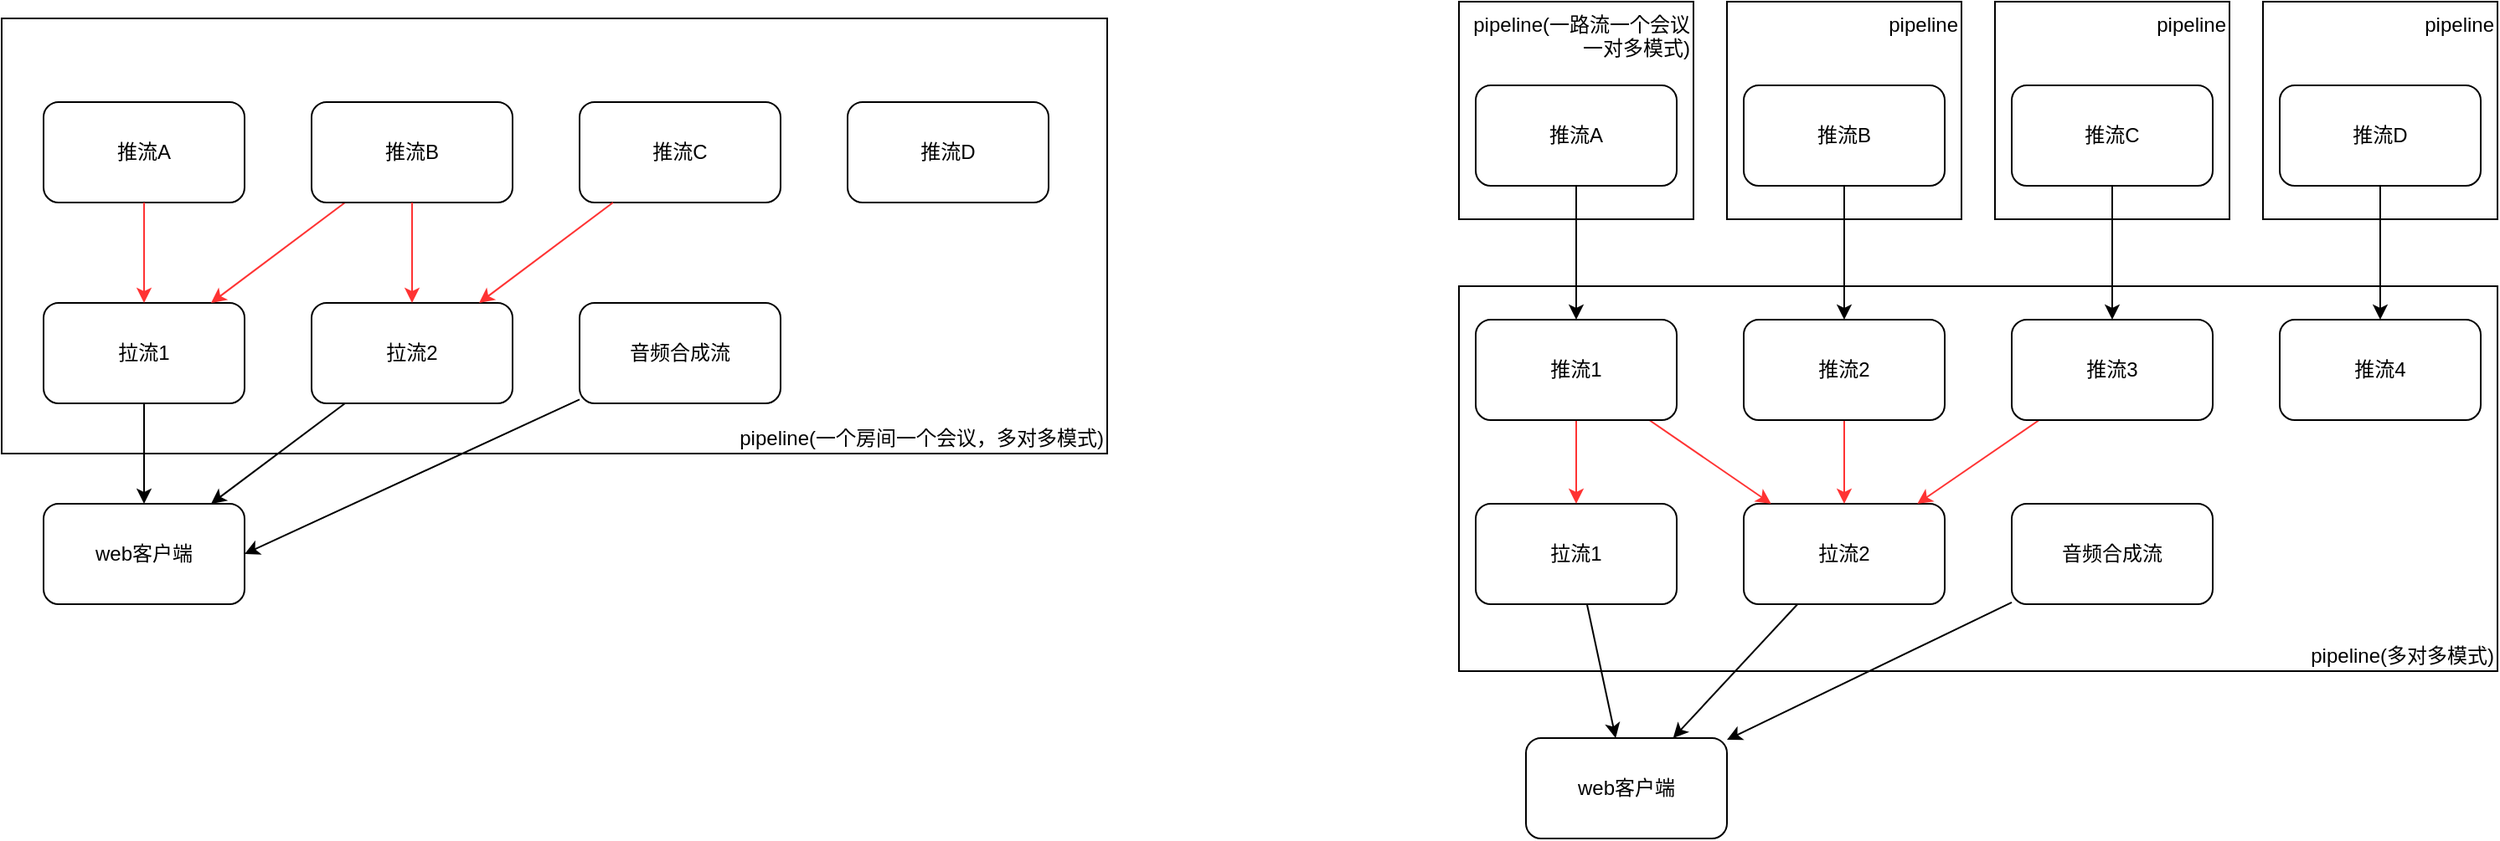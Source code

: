 <mxfile version="10.6.2" type="github"><diagram id="tt6M7g6JILA41jcqpEnb" name="optional"><mxGraphModel dx="794" dy="437" grid="1" gridSize="10" guides="1" tooltips="1" connect="1" arrows="1" fold="1" page="1" pageScale="1" pageWidth="850" pageHeight="1100" math="0" shadow="0"><root><mxCell id="0"/><mxCell id="1" parent="0"/><mxCell id="zS_6v1bK_mSdLqlAtPcL-34" value="" style="group" vertex="1" connectable="0" parent="1"><mxGeometry x="90" y="80" width="660" height="350" as="geometry"/></mxCell><mxCell id="zS_6v1bK_mSdLqlAtPcL-1" value="pipeline(一个房间一个会议，多对多模式)" style="rounded=0;whiteSpace=wrap;html=1;align=right;verticalAlign=bottom;" vertex="1" parent="zS_6v1bK_mSdLqlAtPcL-34"><mxGeometry width="660" height="260" as="geometry"/></mxCell><mxCell id="zS_6v1bK_mSdLqlAtPcL-2" value="推流A" style="rounded=1;whiteSpace=wrap;html=1;align=center;verticalAlign=middle;" vertex="1" parent="zS_6v1bK_mSdLqlAtPcL-34"><mxGeometry x="25" y="50" width="120" height="60" as="geometry"/></mxCell><mxCell id="zS_6v1bK_mSdLqlAtPcL-3" value="拉流1" style="rounded=1;whiteSpace=wrap;html=1;align=center;" vertex="1" parent="zS_6v1bK_mSdLqlAtPcL-34"><mxGeometry x="25" y="170" width="120" height="60" as="geometry"/></mxCell><mxCell id="zS_6v1bK_mSdLqlAtPcL-8" style="edgeStyle=orthogonalEdgeStyle;rounded=0;orthogonalLoop=1;jettySize=auto;html=1;strokeColor=#FF3333;" edge="1" parent="zS_6v1bK_mSdLqlAtPcL-34" source="zS_6v1bK_mSdLqlAtPcL-2" target="zS_6v1bK_mSdLqlAtPcL-3"><mxGeometry relative="1" as="geometry"/></mxCell><mxCell id="zS_6v1bK_mSdLqlAtPcL-9" style="rounded=0;orthogonalLoop=1;jettySize=auto;html=1;strokeColor=#FF3333;" edge="1" parent="zS_6v1bK_mSdLqlAtPcL-34" source="zS_6v1bK_mSdLqlAtPcL-4" target="zS_6v1bK_mSdLqlAtPcL-3"><mxGeometry relative="1" as="geometry"/></mxCell><mxCell id="zS_6v1bK_mSdLqlAtPcL-4" value="推流B" style="rounded=1;whiteSpace=wrap;html=1;align=center;verticalAlign=middle;" vertex="1" parent="zS_6v1bK_mSdLqlAtPcL-34"><mxGeometry x="185" y="50" width="120" height="60" as="geometry"/></mxCell><mxCell id="zS_6v1bK_mSdLqlAtPcL-5" value="推流C&lt;br&gt;" style="rounded=1;whiteSpace=wrap;html=1;align=center;verticalAlign=middle;" vertex="1" parent="zS_6v1bK_mSdLqlAtPcL-34"><mxGeometry x="345" y="50" width="120" height="60" as="geometry"/></mxCell><mxCell id="zS_6v1bK_mSdLqlAtPcL-6" value="推流D" style="rounded=1;whiteSpace=wrap;html=1;align=center;verticalAlign=middle;" vertex="1" parent="zS_6v1bK_mSdLqlAtPcL-34"><mxGeometry x="505" y="50" width="120" height="60" as="geometry"/></mxCell><mxCell id="zS_6v1bK_mSdLqlAtPcL-7" value="拉流2" style="rounded=1;whiteSpace=wrap;html=1;align=center;" vertex="1" parent="zS_6v1bK_mSdLqlAtPcL-34"><mxGeometry x="185" y="170" width="120" height="60" as="geometry"/></mxCell><mxCell id="zS_6v1bK_mSdLqlAtPcL-10" style="edgeStyle=orthogonalEdgeStyle;rounded=0;orthogonalLoop=1;jettySize=auto;html=1;entryX=0.5;entryY=0;entryDx=0;entryDy=0;strokeColor=#FF3333;" edge="1" parent="zS_6v1bK_mSdLqlAtPcL-34" source="zS_6v1bK_mSdLqlAtPcL-4" target="zS_6v1bK_mSdLqlAtPcL-7"><mxGeometry relative="1" as="geometry"/></mxCell><mxCell id="zS_6v1bK_mSdLqlAtPcL-11" style="rounded=0;orthogonalLoop=1;jettySize=auto;html=1;strokeColor=#FF3333;" edge="1" parent="zS_6v1bK_mSdLqlAtPcL-34" source="zS_6v1bK_mSdLqlAtPcL-5" target="zS_6v1bK_mSdLqlAtPcL-7"><mxGeometry relative="1" as="geometry"/></mxCell><mxCell id="zS_6v1bK_mSdLqlAtPcL-12" value="web客户端" style="rounded=1;whiteSpace=wrap;html=1;align=center;" vertex="1" parent="zS_6v1bK_mSdLqlAtPcL-34"><mxGeometry x="25" y="290" width="120" height="60" as="geometry"/></mxCell><mxCell id="zS_6v1bK_mSdLqlAtPcL-13" style="edgeStyle=none;rounded=0;orthogonalLoop=1;jettySize=auto;html=1;strokeColor=#000000;" edge="1" parent="zS_6v1bK_mSdLqlAtPcL-34" source="zS_6v1bK_mSdLqlAtPcL-3" target="zS_6v1bK_mSdLqlAtPcL-12"><mxGeometry relative="1" as="geometry"/></mxCell><mxCell id="zS_6v1bK_mSdLqlAtPcL-14" style="edgeStyle=none;rounded=0;orthogonalLoop=1;jettySize=auto;html=1;strokeColor=#000000;" edge="1" parent="zS_6v1bK_mSdLqlAtPcL-34" source="zS_6v1bK_mSdLqlAtPcL-7" target="zS_6v1bK_mSdLqlAtPcL-12"><mxGeometry relative="1" as="geometry"/></mxCell><mxCell id="zS_6v1bK_mSdLqlAtPcL-17" style="edgeStyle=none;rounded=0;orthogonalLoop=1;jettySize=auto;html=1;entryX=1;entryY=0.5;entryDx=0;entryDy=0;strokeColor=#000000;" edge="1" parent="zS_6v1bK_mSdLqlAtPcL-34" source="zS_6v1bK_mSdLqlAtPcL-16" target="zS_6v1bK_mSdLqlAtPcL-12"><mxGeometry relative="1" as="geometry"/></mxCell><mxCell id="zS_6v1bK_mSdLqlAtPcL-16" value="音频合成流" style="rounded=1;whiteSpace=wrap;html=1;align=center;" vertex="1" parent="zS_6v1bK_mSdLqlAtPcL-34"><mxGeometry x="345" y="170" width="120" height="60" as="geometry"/></mxCell><mxCell id="zS_6v1bK_mSdLqlAtPcL-54" value="" style="group" vertex="1" connectable="0" parent="1"><mxGeometry x="960" y="70" width="620" height="500" as="geometry"/></mxCell><mxCell id="zS_6v1bK_mSdLqlAtPcL-44" value="&lt;span&gt;pipeline(多对多模式)&lt;/span&gt;&lt;br&gt;" style="rounded=0;whiteSpace=wrap;html=1;align=right;verticalAlign=bottom;fontColor=#000000;" vertex="1" parent="zS_6v1bK_mSdLqlAtPcL-54"><mxGeometry y="170" width="620" height="230" as="geometry"/></mxCell><mxCell id="zS_6v1bK_mSdLqlAtPcL-35" value="pipeline" style="rounded=0;whiteSpace=wrap;html=1;align=right;verticalAlign=top;" vertex="1" parent="zS_6v1bK_mSdLqlAtPcL-54"><mxGeometry x="160" width="140" height="130" as="geometry"/></mxCell><mxCell id="zS_6v1bK_mSdLqlAtPcL-18" value="pipeline(一路流一个会议&lt;br&gt;一对多模式)" style="rounded=0;whiteSpace=wrap;html=1;align=right;verticalAlign=top;" vertex="1" parent="zS_6v1bK_mSdLqlAtPcL-54"><mxGeometry width="140" height="130" as="geometry"/></mxCell><mxCell id="zS_6v1bK_mSdLqlAtPcL-20" value="推流A" style="rounded=1;whiteSpace=wrap;html=1;align=center;verticalAlign=middle;" vertex="1" parent="zS_6v1bK_mSdLqlAtPcL-54"><mxGeometry x="10" y="50" width="120" height="60" as="geometry"/></mxCell><mxCell id="zS_6v1bK_mSdLqlAtPcL-25" value="推流B" style="rounded=1;whiteSpace=wrap;html=1;align=center;verticalAlign=middle;" vertex="1" parent="zS_6v1bK_mSdLqlAtPcL-54"><mxGeometry x="170" y="50" width="120" height="60" as="geometry"/></mxCell><mxCell id="zS_6v1bK_mSdLqlAtPcL-31" value="web客户端" style="rounded=1;whiteSpace=wrap;html=1;align=center;" vertex="1" parent="zS_6v1bK_mSdLqlAtPcL-54"><mxGeometry x="40" y="440" width="120" height="60" as="geometry"/></mxCell><mxCell id="zS_6v1bK_mSdLqlAtPcL-53" style="edgeStyle=none;rounded=0;orthogonalLoop=1;jettySize=auto;html=1;strokeColor=#000000;" edge="1" parent="zS_6v1bK_mSdLqlAtPcL-54" source="zS_6v1bK_mSdLqlAtPcL-33" target="zS_6v1bK_mSdLqlAtPcL-31"><mxGeometry relative="1" as="geometry"/></mxCell><mxCell id="zS_6v1bK_mSdLqlAtPcL-33" value="音频合成流" style="rounded=1;whiteSpace=wrap;html=1;align=center;" vertex="1" parent="zS_6v1bK_mSdLqlAtPcL-54"><mxGeometry x="330" y="300" width="120" height="60" as="geometry"/></mxCell><mxCell id="zS_6v1bK_mSdLqlAtPcL-36" value="pipeline" style="rounded=0;whiteSpace=wrap;html=1;align=right;verticalAlign=top;" vertex="1" parent="zS_6v1bK_mSdLqlAtPcL-54"><mxGeometry x="320" width="140" height="130" as="geometry"/></mxCell><mxCell id="zS_6v1bK_mSdLqlAtPcL-38" value="推流C" style="rounded=1;whiteSpace=wrap;html=1;align=center;verticalAlign=middle;" vertex="1" parent="zS_6v1bK_mSdLqlAtPcL-54"><mxGeometry x="330" y="50" width="120" height="60" as="geometry"/></mxCell><mxCell id="zS_6v1bK_mSdLqlAtPcL-40" value="pipeline" style="rounded=0;whiteSpace=wrap;html=1;align=right;verticalAlign=top;" vertex="1" parent="zS_6v1bK_mSdLqlAtPcL-54"><mxGeometry x="480" width="140" height="130" as="geometry"/></mxCell><mxCell id="zS_6v1bK_mSdLqlAtPcL-42" value="推流D" style="rounded=1;whiteSpace=wrap;html=1;align=center;verticalAlign=middle;" vertex="1" parent="zS_6v1bK_mSdLqlAtPcL-54"><mxGeometry x="490" y="50" width="120" height="60" as="geometry"/></mxCell><mxCell id="zS_6v1bK_mSdLqlAtPcL-51" style="edgeStyle=none;rounded=0;orthogonalLoop=1;jettySize=auto;html=1;strokeColor=#000000;" edge="1" parent="zS_6v1bK_mSdLqlAtPcL-54" source="zS_6v1bK_mSdLqlAtPcL-45" target="zS_6v1bK_mSdLqlAtPcL-31"><mxGeometry relative="1" as="geometry"/></mxCell><mxCell id="zS_6v1bK_mSdLqlAtPcL-45" value="拉流1" style="rounded=1;whiteSpace=wrap;html=1;align=center;" vertex="1" parent="zS_6v1bK_mSdLqlAtPcL-54"><mxGeometry x="10" y="300" width="120" height="60" as="geometry"/></mxCell><mxCell id="zS_6v1bK_mSdLqlAtPcL-52" style="edgeStyle=none;rounded=0;orthogonalLoop=1;jettySize=auto;html=1;strokeColor=#000000;" edge="1" parent="zS_6v1bK_mSdLqlAtPcL-54" source="zS_6v1bK_mSdLqlAtPcL-46" target="zS_6v1bK_mSdLqlAtPcL-31"><mxGeometry relative="1" as="geometry"/></mxCell><mxCell id="zS_6v1bK_mSdLqlAtPcL-46" value="拉流2" style="rounded=1;whiteSpace=wrap;html=1;align=center;" vertex="1" parent="zS_6v1bK_mSdLqlAtPcL-54"><mxGeometry x="170" y="300" width="120" height="60" as="geometry"/></mxCell><mxCell id="zS_6v1bK_mSdLqlAtPcL-47" style="edgeStyle=none;rounded=0;orthogonalLoop=1;jettySize=auto;html=1;strokeColor=#FF3333;fontColor=#000000;" edge="1" parent="zS_6v1bK_mSdLqlAtPcL-54" source="zS_6v1bK_mSdLqlAtPcL-22" target="zS_6v1bK_mSdLqlAtPcL-45"><mxGeometry relative="1" as="geometry"/></mxCell><mxCell id="zS_6v1bK_mSdLqlAtPcL-49" style="edgeStyle=none;rounded=0;orthogonalLoop=1;jettySize=auto;html=1;strokeColor=#FF3333;fontColor=#000000;" edge="1" parent="zS_6v1bK_mSdLqlAtPcL-54" source="zS_6v1bK_mSdLqlAtPcL-22" target="zS_6v1bK_mSdLqlAtPcL-46"><mxGeometry relative="1" as="geometry"/></mxCell><mxCell id="zS_6v1bK_mSdLqlAtPcL-22" value="推流1" style="rounded=1;whiteSpace=wrap;html=1;align=center;" vertex="1" parent="zS_6v1bK_mSdLqlAtPcL-54"><mxGeometry x="10" y="190" width="120" height="60" as="geometry"/></mxCell><mxCell id="zS_6v1bK_mSdLqlAtPcL-19" style="edgeStyle=orthogonalEdgeStyle;rounded=0;orthogonalLoop=1;jettySize=auto;html=1;strokeColor=#000000;" edge="1" parent="zS_6v1bK_mSdLqlAtPcL-54" source="zS_6v1bK_mSdLqlAtPcL-20" target="zS_6v1bK_mSdLqlAtPcL-22"><mxGeometry relative="1" as="geometry"/></mxCell><mxCell id="zS_6v1bK_mSdLqlAtPcL-50" style="edgeStyle=none;rounded=0;orthogonalLoop=1;jettySize=auto;html=1;strokeColor=#FF3333;fontColor=#000000;" edge="1" parent="zS_6v1bK_mSdLqlAtPcL-54" source="zS_6v1bK_mSdLqlAtPcL-39" target="zS_6v1bK_mSdLqlAtPcL-46"><mxGeometry relative="1" as="geometry"/></mxCell><mxCell id="zS_6v1bK_mSdLqlAtPcL-39" value="推流3" style="rounded=1;whiteSpace=wrap;html=1;align=center;" vertex="1" parent="zS_6v1bK_mSdLqlAtPcL-54"><mxGeometry x="330" y="190" width="120" height="60" as="geometry"/></mxCell><mxCell id="zS_6v1bK_mSdLqlAtPcL-37" style="edgeStyle=orthogonalEdgeStyle;rounded=0;orthogonalLoop=1;jettySize=auto;html=1;entryX=0.5;entryY=0;entryDx=0;entryDy=0;strokeColor=#000000;" edge="1" parent="zS_6v1bK_mSdLqlAtPcL-54" source="zS_6v1bK_mSdLqlAtPcL-38" target="zS_6v1bK_mSdLqlAtPcL-39"><mxGeometry relative="1" as="geometry"/></mxCell><mxCell id="zS_6v1bK_mSdLqlAtPcL-43" value="推流4" style="rounded=1;whiteSpace=wrap;html=1;align=center;" vertex="1" parent="zS_6v1bK_mSdLqlAtPcL-54"><mxGeometry x="490" y="190" width="120" height="60" as="geometry"/></mxCell><mxCell id="zS_6v1bK_mSdLqlAtPcL-41" style="edgeStyle=orthogonalEdgeStyle;rounded=0;orthogonalLoop=1;jettySize=auto;html=1;entryX=0.5;entryY=0;entryDx=0;entryDy=0;strokeColor=#000000;" edge="1" parent="zS_6v1bK_mSdLqlAtPcL-54" source="zS_6v1bK_mSdLqlAtPcL-42" target="zS_6v1bK_mSdLqlAtPcL-43"><mxGeometry relative="1" as="geometry"/></mxCell><mxCell id="zS_6v1bK_mSdLqlAtPcL-48" style="edgeStyle=none;rounded=0;orthogonalLoop=1;jettySize=auto;html=1;strokeColor=#FF3333;fontColor=#000000;" edge="1" parent="zS_6v1bK_mSdLqlAtPcL-54" source="zS_6v1bK_mSdLqlAtPcL-30" target="zS_6v1bK_mSdLqlAtPcL-46"><mxGeometry relative="1" as="geometry"/></mxCell><mxCell id="zS_6v1bK_mSdLqlAtPcL-30" value="推流2" style="rounded=1;whiteSpace=wrap;html=1;align=center;" vertex="1" parent="zS_6v1bK_mSdLqlAtPcL-54"><mxGeometry x="170" y="190" width="120" height="60" as="geometry"/></mxCell><mxCell id="zS_6v1bK_mSdLqlAtPcL-24" style="edgeStyle=orthogonalEdgeStyle;rounded=0;orthogonalLoop=1;jettySize=auto;html=1;entryX=0.5;entryY=0;entryDx=0;entryDy=0;strokeColor=#000000;" edge="1" parent="zS_6v1bK_mSdLqlAtPcL-54" source="zS_6v1bK_mSdLqlAtPcL-25" target="zS_6v1bK_mSdLqlAtPcL-30"><mxGeometry relative="1" as="geometry"/></mxCell></root></mxGraphModel></diagram></mxfile>